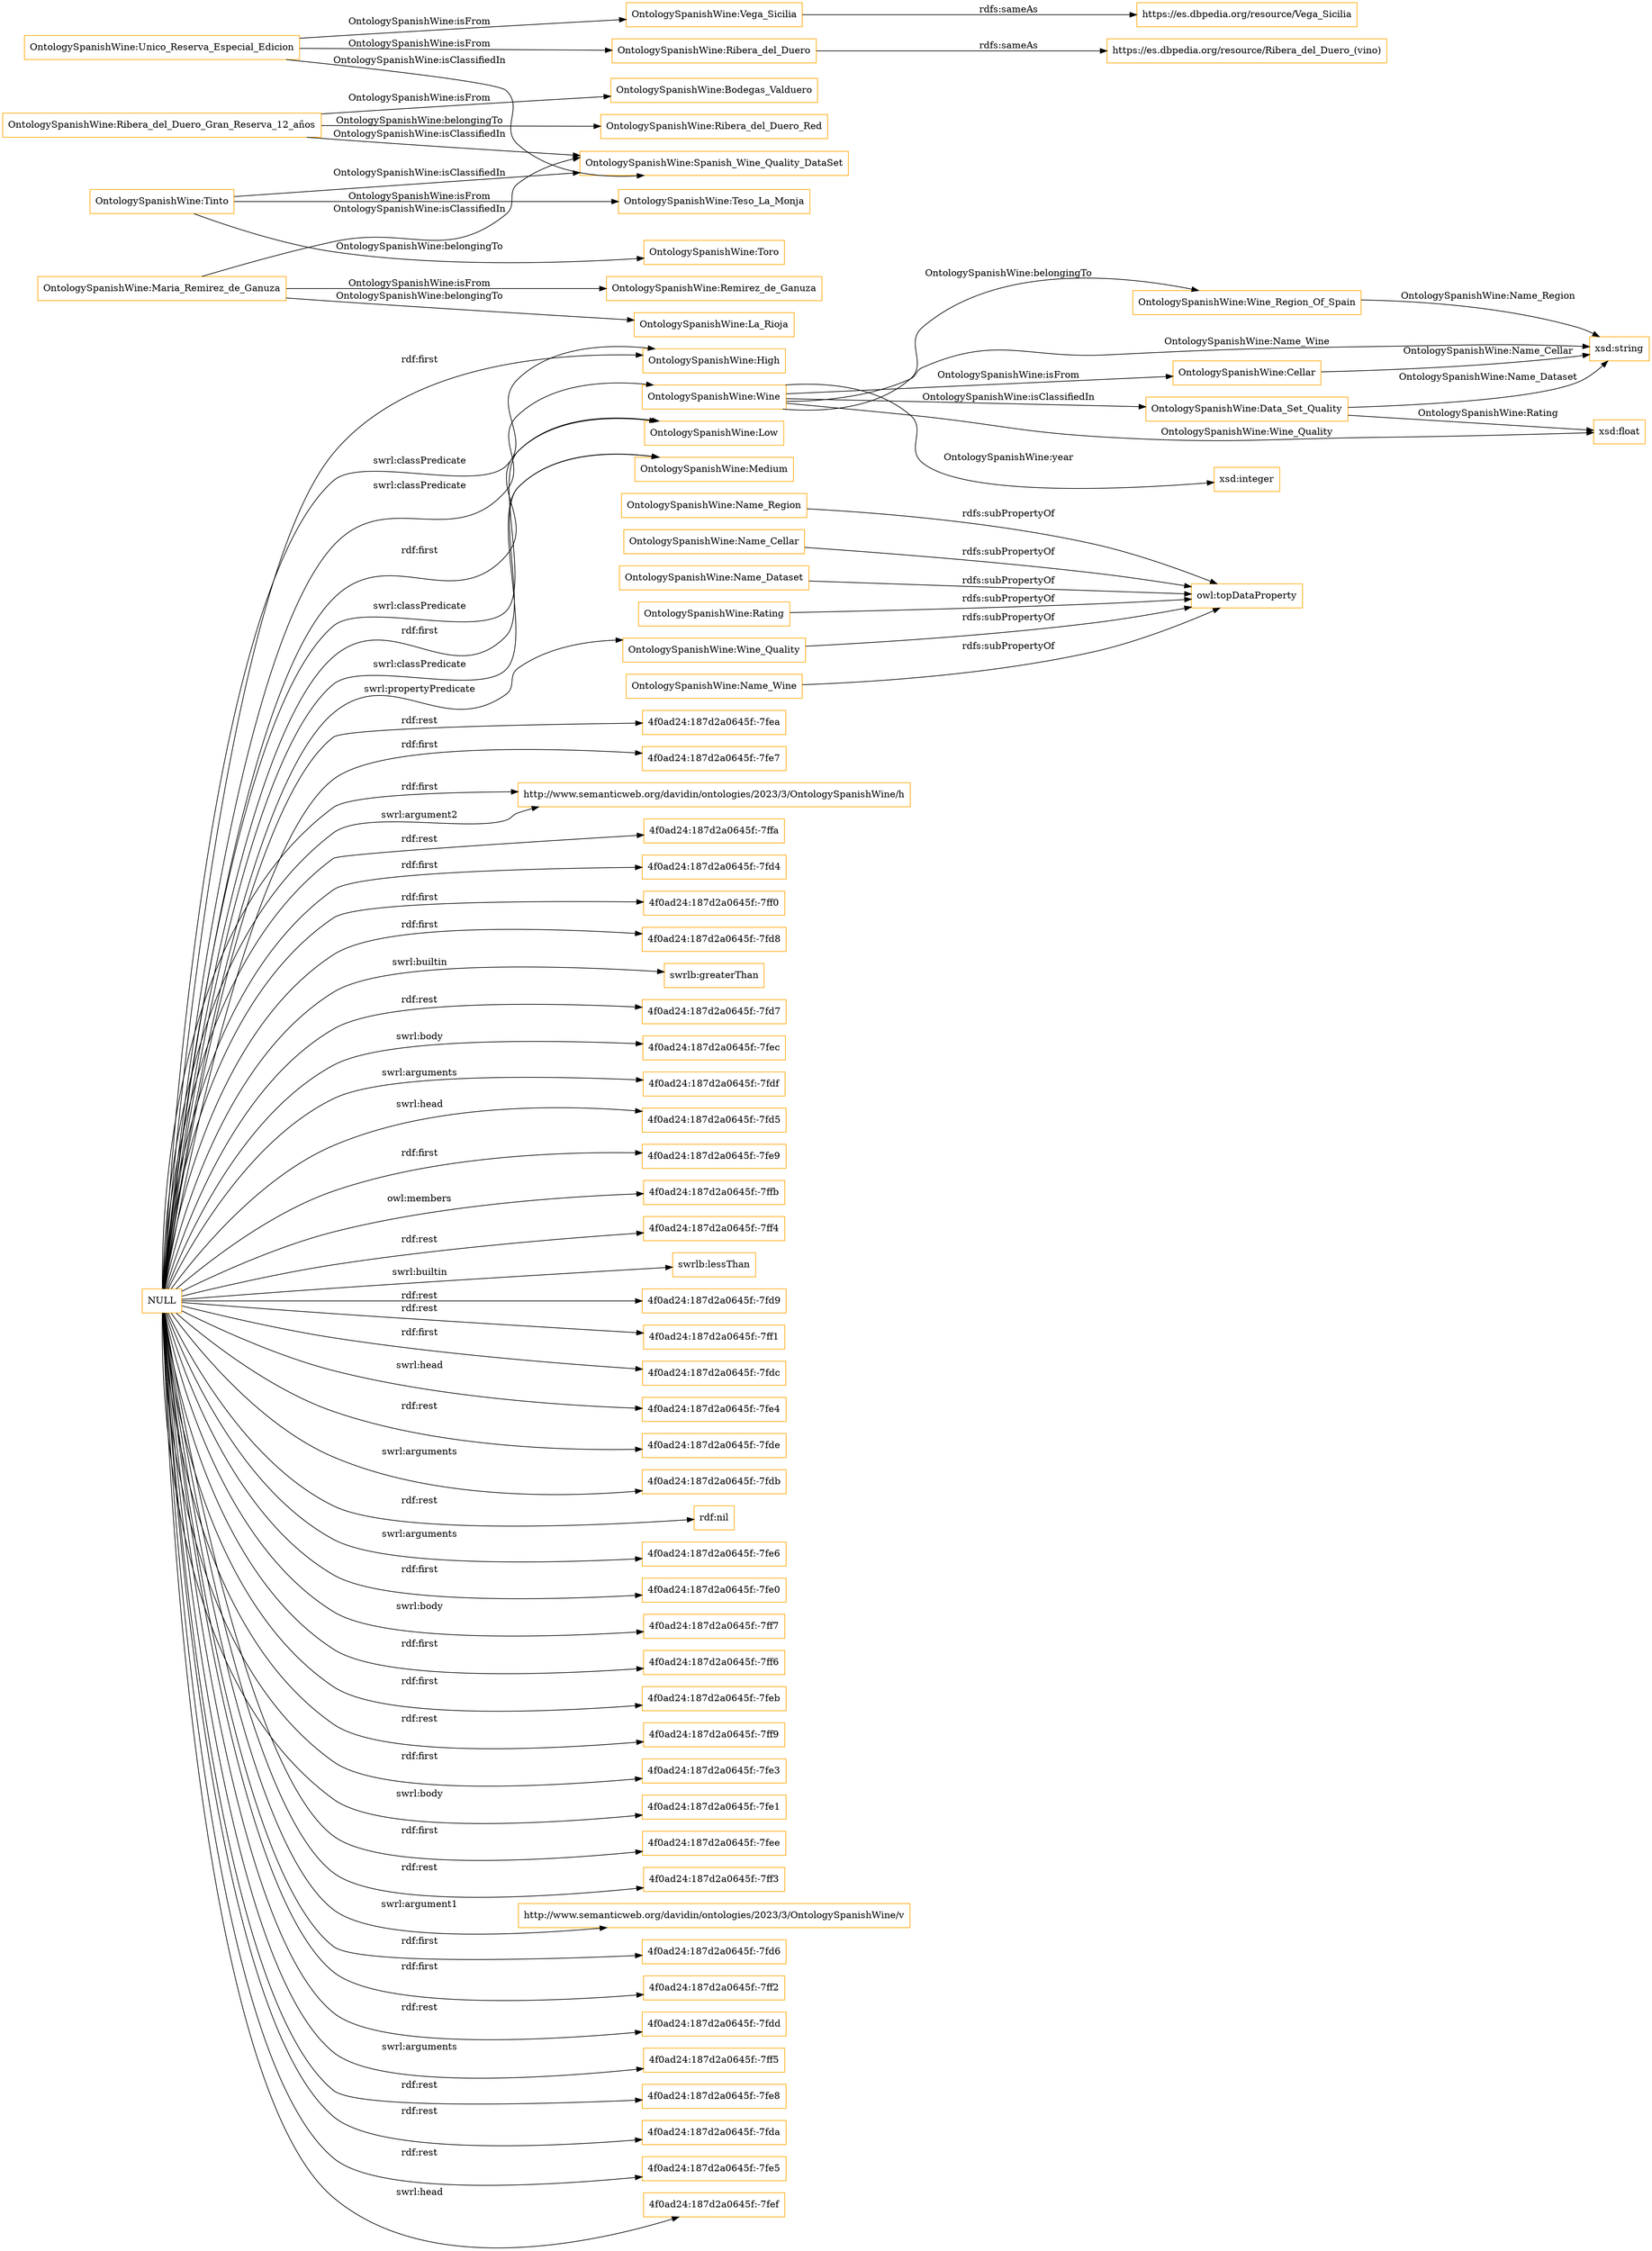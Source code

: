 digraph ar2dtool_diagram { 
rankdir=LR;
size="1501"
node [shape = rectangle, color="orange"]; "OntologySpanishWine:High" "OntologySpanishWine:Wine_Region_Of_Spain" "OntologySpanishWine:Wine" "OntologySpanishWine:Cellar" "OntologySpanishWine:Data_Set_Quality" "OntologySpanishWine:Low" "OntologySpanishWine:Medium" ; /*classes style*/
	"OntologySpanishWine:Name_Region" -> "owl:topDataProperty" [ label = "rdfs:subPropertyOf" ];
	"OntologySpanishWine:Name_Cellar" -> "owl:topDataProperty" [ label = "rdfs:subPropertyOf" ];
	"OntologySpanishWine:Name_Dataset" -> "owl:topDataProperty" [ label = "rdfs:subPropertyOf" ];
	"OntologySpanishWine:Rating" -> "owl:topDataProperty" [ label = "rdfs:subPropertyOf" ];
	"OntologySpanishWine:Wine_Quality" -> "owl:topDataProperty" [ label = "rdfs:subPropertyOf" ];
	"OntologySpanishWine:Unico_Reserva_Especial_Edicion" -> "OntologySpanishWine:Vega_Sicilia" [ label = "OntologySpanishWine:isFrom" ];
	"OntologySpanishWine:Unico_Reserva_Especial_Edicion" -> "OntologySpanishWine:Spanish_Wine_Quality_DataSet" [ label = "OntologySpanishWine:isClassifiedIn" ];
	"OntologySpanishWine:Unico_Reserva_Especial_Edicion" -> "OntologySpanishWine:Ribera_del_Duero" [ label = "OntologySpanishWine:isFrom" ];
	"OntologySpanishWine:Ribera_del_Duero_Gran_Reserva_12_años" -> "OntologySpanishWine:Bodegas_Valduero" [ label = "OntologySpanishWine:isFrom" ];
	"OntologySpanishWine:Ribera_del_Duero_Gran_Reserva_12_años" -> "OntologySpanishWine:Ribera_del_Duero_Red" [ label = "OntologySpanishWine:belongingTo" ];
	"OntologySpanishWine:Ribera_del_Duero_Gran_Reserva_12_años" -> "OntologySpanishWine:Spanish_Wine_Quality_DataSet" [ label = "OntologySpanishWine:isClassifiedIn" ];
	"OntologySpanishWine:Tinto" -> "OntologySpanishWine:Spanish_Wine_Quality_DataSet" [ label = "OntologySpanishWine:isClassifiedIn" ];
	"OntologySpanishWine:Tinto" -> "OntologySpanishWine:Teso_La_Monja" [ label = "OntologySpanishWine:isFrom" ];
	"OntologySpanishWine:Tinto" -> "OntologySpanishWine:Toro" [ label = "OntologySpanishWine:belongingTo" ];
	"OntologySpanishWine:Vega_Sicilia" -> "https://es.dbpedia.org/resource/Vega_Sicilia" [ label = "rdfs:sameAs" ];
	"OntologySpanishWine:Ribera_del_Duero" -> "https://es.dbpedia.org/resource/Ribera_del_Duero_(vino)" [ label = "rdfs:sameAs" ];
	"NULL" -> "4f0ad24:187d2a0645f:-7fea" [ label = "rdf:rest" ];
	"NULL" -> "4f0ad24:187d2a0645f:-7fe7" [ label = "rdf:first" ];
	"NULL" -> "http://www.semanticweb.org/davidin/ontologies/2023/3/OntologySpanishWine/h" [ label = "rdf:first" ];
	"NULL" -> "4f0ad24:187d2a0645f:-7ffa" [ label = "rdf:rest" ];
	"NULL" -> "OntologySpanishWine:Low" [ label = "rdf:first" ];
	"NULL" -> "4f0ad24:187d2a0645f:-7fd4" [ label = "rdf:first" ];
	"NULL" -> "4f0ad24:187d2a0645f:-7ff0" [ label = "rdf:first" ];
	"NULL" -> "4f0ad24:187d2a0645f:-7fd8" [ label = "rdf:first" ];
	"NULL" -> "swrlb:greaterThan" [ label = "swrl:builtin" ];
	"NULL" -> "4f0ad24:187d2a0645f:-7fd7" [ label = "rdf:rest" ];
	"NULL" -> "4f0ad24:187d2a0645f:-7fec" [ label = "swrl:body" ];
	"NULL" -> "4f0ad24:187d2a0645f:-7fdf" [ label = "swrl:arguments" ];
	"NULL" -> "4f0ad24:187d2a0645f:-7fd5" [ label = "swrl:head" ];
	"NULL" -> "4f0ad24:187d2a0645f:-7fe9" [ label = "rdf:first" ];
	"NULL" -> "4f0ad24:187d2a0645f:-7ffb" [ label = "owl:members" ];
	"NULL" -> "4f0ad24:187d2a0645f:-7ff4" [ label = "rdf:rest" ];
	"NULL" -> "swrlb:lessThan" [ label = "swrl:builtin" ];
	"NULL" -> "4f0ad24:187d2a0645f:-7fd9" [ label = "rdf:rest" ];
	"NULL" -> "4f0ad24:187d2a0645f:-7ff1" [ label = "rdf:rest" ];
	"NULL" -> "4f0ad24:187d2a0645f:-7fdc" [ label = "rdf:first" ];
	"NULL" -> "4f0ad24:187d2a0645f:-7fe4" [ label = "swrl:head" ];
	"NULL" -> "4f0ad24:187d2a0645f:-7fde" [ label = "rdf:rest" ];
	"NULL" -> "4f0ad24:187d2a0645f:-7fdb" [ label = "swrl:arguments" ];
	"NULL" -> "rdf:nil" [ label = "rdf:rest" ];
	"NULL" -> "4f0ad24:187d2a0645f:-7fe6" [ label = "swrl:arguments" ];
	"NULL" -> "OntologySpanishWine:Medium" [ label = "rdf:first" ];
	"NULL" -> "4f0ad24:187d2a0645f:-7fe0" [ label = "rdf:first" ];
	"NULL" -> "OntologySpanishWine:High" [ label = "rdf:first" ];
	"NULL" -> "4f0ad24:187d2a0645f:-7ff7" [ label = "swrl:body" ];
	"NULL" -> "4f0ad24:187d2a0645f:-7ff6" [ label = "rdf:first" ];
	"NULL" -> "4f0ad24:187d2a0645f:-7feb" [ label = "rdf:first" ];
	"NULL" -> "4f0ad24:187d2a0645f:-7ff9" [ label = "rdf:rest" ];
	"NULL" -> "4f0ad24:187d2a0645f:-7fe3" [ label = "rdf:first" ];
	"NULL" -> "4f0ad24:187d2a0645f:-7fe1" [ label = "swrl:body" ];
	"NULL" -> "OntologySpanishWine:Medium" [ label = "swrl:classPredicate" ];
	"NULL" -> "4f0ad24:187d2a0645f:-7fee" [ label = "rdf:first" ];
	"NULL" -> "4f0ad24:187d2a0645f:-7ff3" [ label = "rdf:rest" ];
	"NULL" -> "http://www.semanticweb.org/davidin/ontologies/2023/3/OntologySpanishWine/v" [ label = "swrl:argument1" ];
	"NULL" -> "4f0ad24:187d2a0645f:-7fd6" [ label = "rdf:first" ];
	"NULL" -> "http://www.semanticweb.org/davidin/ontologies/2023/3/OntologySpanishWine/h" [ label = "swrl:argument2" ];
	"NULL" -> "4f0ad24:187d2a0645f:-7ff2" [ label = "rdf:first" ];
	"NULL" -> "4f0ad24:187d2a0645f:-7fdd" [ label = "rdf:rest" ];
	"NULL" -> "4f0ad24:187d2a0645f:-7ff5" [ label = "swrl:arguments" ];
	"NULL" -> "OntologySpanishWine:High" [ label = "swrl:classPredicate" ];
	"NULL" -> "4f0ad24:187d2a0645f:-7fe8" [ label = "rdf:rest" ];
	"NULL" -> "OntologySpanishWine:Wine" [ label = "swrl:classPredicate" ];
	"NULL" -> "4f0ad24:187d2a0645f:-7fda" [ label = "rdf:rest" ];
	"NULL" -> "OntologySpanishWine:Low" [ label = "swrl:classPredicate" ];
	"NULL" -> "OntologySpanishWine:Wine_Quality" [ label = "swrl:propertyPredicate" ];
	"NULL" -> "4f0ad24:187d2a0645f:-7fe5" [ label = "rdf:rest" ];
	"NULL" -> "4f0ad24:187d2a0645f:-7fef" [ label = "swrl:head" ];
	"OntologySpanishWine:Maria_Remirez_de_Ganuza" -> "OntologySpanishWine:La_Rioja" [ label = "OntologySpanishWine:belongingTo" ];
	"OntologySpanishWine:Maria_Remirez_de_Ganuza" -> "OntologySpanishWine:Remirez_de_Ganuza" [ label = "OntologySpanishWine:isFrom" ];
	"OntologySpanishWine:Maria_Remirez_de_Ganuza" -> "OntologySpanishWine:Spanish_Wine_Quality_DataSet" [ label = "OntologySpanishWine:isClassifiedIn" ];
	"OntologySpanishWine:Name_Wine" -> "owl:topDataProperty" [ label = "rdfs:subPropertyOf" ];
	"OntologySpanishWine:Wine" -> "OntologySpanishWine:Wine_Region_Of_Spain" [ label = "OntologySpanishWine:belongingTo" ];
	"OntologySpanishWine:Wine" -> "OntologySpanishWine:Data_Set_Quality" [ label = "OntologySpanishWine:isClassifiedIn" ];
	"OntologySpanishWine:Wine_Region_Of_Spain" -> "xsd:string" [ label = "OntologySpanishWine:Name_Region" ];
	"OntologySpanishWine:Wine" -> "OntologySpanishWine:Cellar" [ label = "OntologySpanishWine:isFrom" ];
	"OntologySpanishWine:Data_Set_Quality" -> "xsd:float" [ label = "OntologySpanishWine:Rating" ];
	"OntologySpanishWine:Wine" -> "xsd:string" [ label = "OntologySpanishWine:Name_Wine" ];
	"OntologySpanishWine:Wine" -> "xsd:integer" [ label = "OntologySpanishWine:year" ];
	"OntologySpanishWine:Data_Set_Quality" -> "xsd:string" [ label = "OntologySpanishWine:Name_Dataset" ];
	"OntologySpanishWine:Cellar" -> "xsd:string" [ label = "OntologySpanishWine:Name_Cellar" ];
	"OntologySpanishWine:Wine" -> "xsd:float" [ label = "OntologySpanishWine:Wine_Quality" ];

}
